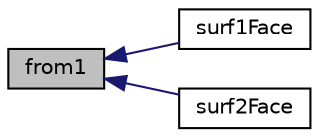 digraph "from1"
{
  bgcolor="transparent";
  edge [fontname="Helvetica",fontsize="10",labelfontname="Helvetica",labelfontsize="10"];
  node [fontname="Helvetica",fontsize="10",shape=record];
  rankdir="LR";
  Node1 [label="from1",height=0.2,width=0.4,color="black", fillcolor="grey75", style="filled", fontcolor="black"];
  Node1 -> Node2 [dir="back",color="midnightblue",fontsize="10",style="solid",fontname="Helvetica"];
  Node2 [label="surf1Face",height=0.2,width=0.4,color="black",URL="$a00149.html#a7ec5694eb6c22873bc9e29eb741c78db"];
  Node1 -> Node3 [dir="back",color="midnightblue",fontsize="10",style="solid",fontname="Helvetica"];
  Node3 [label="surf2Face",height=0.2,width=0.4,color="black",URL="$a00149.html#a6ecdec3719fa0db95a847f4d6ace39d3"];
}
